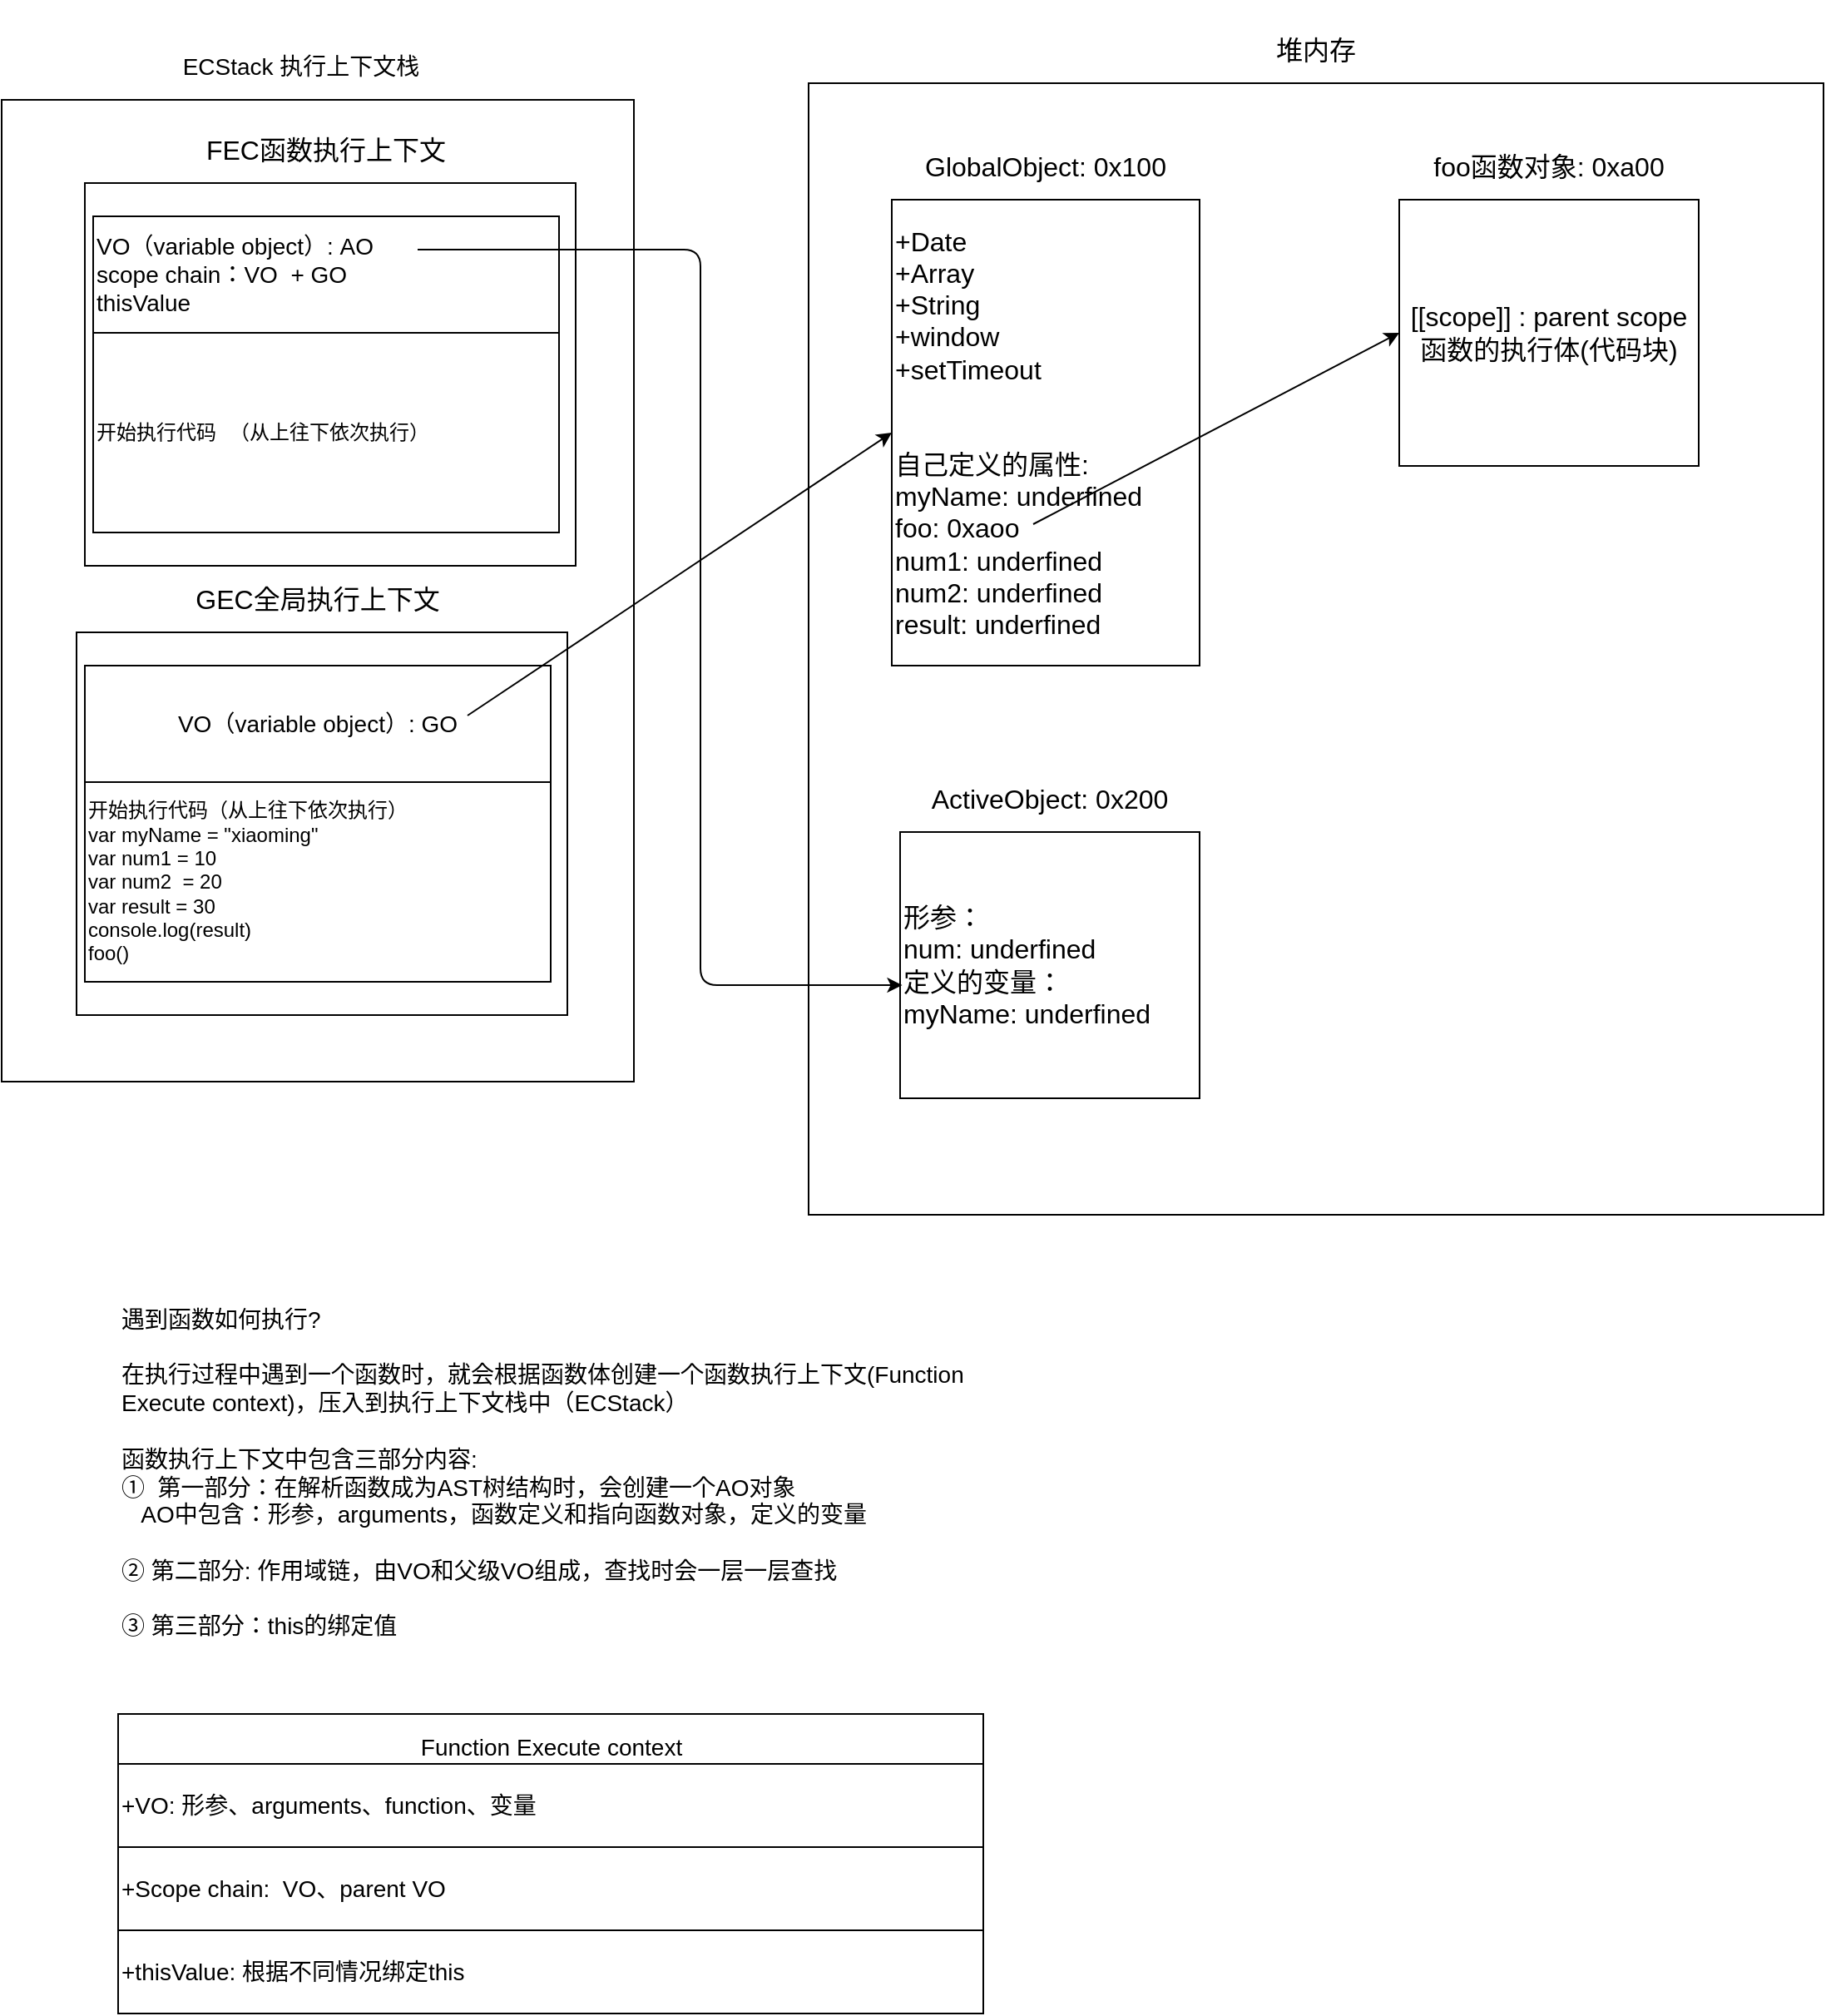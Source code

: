 <mxfile>
    <diagram id="nLl3904XV83ixPUlGm5n" name="Page-1">
        <mxGraphModel dx="1426" dy="818" grid="1" gridSize="10" guides="1" tooltips="1" connect="1" arrows="1" fold="1" page="1" pageScale="1" pageWidth="1654" pageHeight="2336" math="0" shadow="0">
            <root>
                <mxCell id="0"/>
                <mxCell id="1" parent="0"/>
                <mxCell id="2" value="" style="rounded=0;whiteSpace=wrap;html=1;" vertex="1" parent="1">
                    <mxGeometry x="130" y="130" width="380" height="590" as="geometry"/>
                </mxCell>
                <mxCell id="3" value="ECStack 执行上下文栈" style="text;html=1;strokeColor=none;fillColor=none;align=center;verticalAlign=middle;whiteSpace=wrap;rounded=0;fontSize=14;" vertex="1" parent="1">
                    <mxGeometry x="160" y="80" width="300" height="60" as="geometry"/>
                </mxCell>
                <mxCell id="4" value="" style="rounded=0;whiteSpace=wrap;html=1;fontSize=14;" vertex="1" parent="1">
                    <mxGeometry x="615" y="120" width="610" height="680" as="geometry"/>
                </mxCell>
                <mxCell id="5" value="堆内存" style="text;html=1;strokeColor=none;fillColor=none;align=center;verticalAlign=middle;whiteSpace=wrap;rounded=0;fontSize=16;" vertex="1" parent="1">
                    <mxGeometry x="770" y="70" width="300" height="60" as="geometry"/>
                </mxCell>
                <mxCell id="7" value="+Date&lt;br&gt;+Array&lt;br&gt;+String&lt;br&gt;+window&lt;br&gt;+setTimeout&lt;br&gt;&lt;br&gt;&lt;br&gt;自己定义的属性:&lt;br&gt;myName: underfined&lt;br&gt;foo: 0xaoo&lt;br&gt;num1: underfined&lt;br&gt;num2: underfined&lt;br&gt;result: underfined" style="rounded=0;whiteSpace=wrap;html=1;fontSize=16;align=left;" vertex="1" parent="1">
                    <mxGeometry x="665" y="190" width="185" height="280" as="geometry"/>
                </mxCell>
                <mxCell id="8" value="GlobalObject: 0x100" style="text;html=1;strokeColor=none;fillColor=none;align=center;verticalAlign=middle;whiteSpace=wrap;rounded=0;fontSize=16;" vertex="1" parent="1">
                    <mxGeometry x="676" y="157.5" width="163" height="25" as="geometry"/>
                </mxCell>
                <mxCell id="9" value="[[scope]] : parent scope&lt;br&gt;函数的执行体(代码块)" style="rounded=0;whiteSpace=wrap;html=1;fontSize=16;" vertex="1" parent="1">
                    <mxGeometry x="970" y="190" width="180" height="160" as="geometry"/>
                </mxCell>
                <mxCell id="10" value="foo函数对象: 0xa00" style="text;html=1;strokeColor=none;fillColor=none;align=center;verticalAlign=middle;whiteSpace=wrap;rounded=0;fontSize=16;" vertex="1" parent="1">
                    <mxGeometry x="965" y="160" width="190" height="20" as="geometry"/>
                </mxCell>
                <mxCell id="14" value="" style="endArrow=classic;html=1;fontSize=16;entryX=0;entryY=0.5;entryDx=0;entryDy=0;" edge="1" parent="1" target="9">
                    <mxGeometry width="50" height="50" relative="1" as="geometry">
                        <mxPoint x="750" y="385" as="sourcePoint"/>
                        <mxPoint x="970" y="306.935" as="targetPoint"/>
                    </mxGeometry>
                </mxCell>
                <mxCell id="17" value="GEC全局执行上下文" style="text;html=1;strokeColor=none;fillColor=none;align=center;verticalAlign=middle;whiteSpace=wrap;rounded=0;fontSize=16;" vertex="1" parent="1">
                    <mxGeometry x="225" y="420" width="190" height="20" as="geometry"/>
                </mxCell>
                <mxCell id="18" value="" style="rounded=0;whiteSpace=wrap;html=1;fontSize=16;" vertex="1" parent="1">
                    <mxGeometry x="175" y="450" width="295" height="230" as="geometry"/>
                </mxCell>
                <mxCell id="19" value="VO（variable object）: GO" style="rounded=0;whiteSpace=wrap;html=1;fontSize=14;" vertex="1" parent="1">
                    <mxGeometry x="180" y="470" width="280" height="70" as="geometry"/>
                </mxCell>
                <mxCell id="20" value="开始执行代码（从上往下依次执行）&lt;br&gt;var myName = &quot;xiaoming&quot;&lt;br&gt;var num1 = 10&lt;br&gt;var num2&amp;nbsp; = 20&lt;br&gt;var result = 30&lt;br&gt;console.log(result)&lt;br&gt;foo()" style="rounded=0;whiteSpace=wrap;html=1;fontSize=12;align=left;" vertex="1" parent="1">
                    <mxGeometry x="180" y="540" width="280" height="120" as="geometry"/>
                </mxCell>
                <mxCell id="25" value="遇到函数如何执行?&lt;br&gt;&lt;br&gt;在执行过程中遇到一个函数时，就会根据函数体创建一个函数执行上下文(Function Execute context)，压入到执行上下文栈中（ECStack）&lt;br&gt;&lt;br&gt;函数执行上下文中包含三部分内容:&lt;br&gt;①&amp;nbsp; 第一部分：在解析函数成为AST树结构时，会创建一个AO对象&lt;br&gt;&amp;nbsp; &amp;nbsp;AO中包含：形参，arguments，函数定义和指向函数对象，定义的变量&lt;br&gt;&lt;br&gt;② 第二部分: 作用域链，由VO和父级VO组成，查找时会一层一层查找&lt;br&gt;&lt;br&gt;③ 第三部分：this的绑定值" style="text;html=1;strokeColor=none;fillColor=none;align=left;verticalAlign=middle;whiteSpace=wrap;rounded=0;fontSize=14;" vertex="1" parent="1">
                    <mxGeometry x="200" y="830" width="540" height="250" as="geometry"/>
                </mxCell>
                <mxCell id="26" value="" style="rounded=0;whiteSpace=wrap;html=1;fontSize=14;align=left;" vertex="1" parent="1">
                    <mxGeometry x="200" y="1100" width="520" height="180" as="geometry"/>
                </mxCell>
                <mxCell id="27" value="+VO: 形参、arguments、function、变量" style="rounded=0;whiteSpace=wrap;html=1;fontSize=14;align=left;" vertex="1" parent="1">
                    <mxGeometry x="200" y="1130" width="520" height="50" as="geometry"/>
                </mxCell>
                <mxCell id="28" value="Function Execute context" style="text;html=1;strokeColor=none;fillColor=none;align=center;verticalAlign=middle;whiteSpace=wrap;rounded=0;fontSize=14;" vertex="1" parent="1">
                    <mxGeometry x="352.5" y="1110" width="215" height="20" as="geometry"/>
                </mxCell>
                <mxCell id="29" value="" style="rounded=0;whiteSpace=wrap;html=1;fontSize=14;align=left;" vertex="1" parent="1">
                    <mxGeometry x="200" y="1190" width="520" height="50" as="geometry"/>
                </mxCell>
                <mxCell id="31" value="+Scope chain:&amp;nbsp; VO、parent VO" style="rounded=0;whiteSpace=wrap;html=1;fontSize=14;align=left;" vertex="1" parent="1">
                    <mxGeometry x="200" y="1180" width="520" height="50" as="geometry"/>
                </mxCell>
                <mxCell id="32" value="+thisValue: 根据不同情况绑定this&amp;nbsp;&amp;nbsp;" style="rounded=0;whiteSpace=wrap;html=1;fontSize=14;align=left;" vertex="1" parent="1">
                    <mxGeometry x="200" y="1230" width="520" height="50" as="geometry"/>
                </mxCell>
                <mxCell id="33" value="FEC函数执行上下文" style="text;html=1;strokeColor=none;fillColor=none;align=center;verticalAlign=middle;whiteSpace=wrap;rounded=0;fontSize=16;" vertex="1" parent="1">
                    <mxGeometry x="230" y="150" width="190" height="20" as="geometry"/>
                </mxCell>
                <mxCell id="34" value="" style="rounded=0;whiteSpace=wrap;html=1;fontSize=16;" vertex="1" parent="1">
                    <mxGeometry x="180" y="180" width="295" height="230" as="geometry"/>
                </mxCell>
                <mxCell id="35" value="VO（variable object）: AO&lt;br&gt;scope chain：VO&amp;nbsp; + GO&lt;br&gt;thisValue" style="rounded=0;whiteSpace=wrap;html=1;fontSize=14;align=left;" vertex="1" parent="1">
                    <mxGeometry x="185" y="200" width="280" height="70" as="geometry"/>
                </mxCell>
                <mxCell id="36" value="开始执行代码&lt;span style=&quot;white-space: pre&quot;&gt;&#9;&lt;/span&gt;（从上往下依次执行）" style="rounded=0;whiteSpace=wrap;html=1;fontSize=12;align=left;" vertex="1" parent="1">
                    <mxGeometry x="185" y="270" width="280" height="120" as="geometry"/>
                </mxCell>
                <mxCell id="37" value="形参：&lt;br&gt;num: underfined&lt;br&gt;定义的变量：&lt;br&gt;myName: underfined" style="rounded=0;whiteSpace=wrap;html=1;fontSize=16;align=left;" vertex="1" parent="1">
                    <mxGeometry x="670" y="570" width="180" height="160" as="geometry"/>
                </mxCell>
                <mxCell id="38" value="ActiveObject: 0x200" style="text;html=1;strokeColor=none;fillColor=none;align=center;verticalAlign=middle;whiteSpace=wrap;rounded=0;fontSize=16;" vertex="1" parent="1">
                    <mxGeometry x="665" y="540" width="190" height="20" as="geometry"/>
                </mxCell>
                <mxCell id="42" value="" style="edgeStyle=elbowEdgeStyle;elbow=horizontal;endArrow=classic;html=1;fontSize=14;entryX=0.007;entryY=0.575;entryDx=0;entryDy=0;entryPerimeter=0;" edge="1" parent="1" target="37">
                    <mxGeometry width="50" height="50" relative="1" as="geometry">
                        <mxPoint x="380" y="220" as="sourcePoint"/>
                        <mxPoint x="665" y="663" as="targetPoint"/>
                        <Array as="points">
                            <mxPoint x="550" y="450"/>
                        </Array>
                    </mxGeometry>
                </mxCell>
                <mxCell id="45" value="" style="endArrow=classic;html=1;fontSize=14;entryX=0;entryY=0.5;entryDx=0;entryDy=0;" edge="1" parent="1" target="7">
                    <mxGeometry width="50" height="50" relative="1" as="geometry">
                        <mxPoint x="410" y="500" as="sourcePoint"/>
                        <mxPoint x="670" y="340" as="targetPoint"/>
                    </mxGeometry>
                </mxCell>
            </root>
        </mxGraphModel>
    </diagram>
</mxfile>